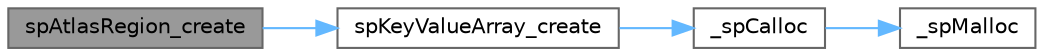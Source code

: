 digraph "spAtlasRegion_create"
{
 // LATEX_PDF_SIZE
  bgcolor="transparent";
  edge [fontname=Helvetica,fontsize=10,labelfontname=Helvetica,labelfontsize=10];
  node [fontname=Helvetica,fontsize=10,shape=box,height=0.2,width=0.4];
  rankdir="LR";
  Node1 [id="Node000001",label="spAtlasRegion_create",height=0.2,width=0.4,color="gray40", fillcolor="grey60", style="filled", fontcolor="black",tooltip=" "];
  Node1 -> Node2 [id="edge1_Node000001_Node000002",color="steelblue1",style="solid",tooltip=" "];
  Node2 [id="Node000002",label="spKeyValueArray_create",height=0.2,width=0.4,color="grey40", fillcolor="white", style="filled",URL="$_atlas_8c.html#a655190ebae8e659adb6cd2af5257ed1f",tooltip=" "];
  Node2 -> Node3 [id="edge2_Node000002_Node000003",color="steelblue1",style="solid",tooltip=" "];
  Node3 [id="Node000003",label="_spCalloc",height=0.2,width=0.4,color="grey40", fillcolor="white", style="filled",URL="$extension_8c.html#a995f970a5cb4041e11dfaf59308748f5",tooltip=" "];
  Node3 -> Node4 [id="edge3_Node000003_Node000004",color="steelblue1",style="solid",tooltip=" "];
  Node4 [id="Node000004",label="_spMalloc",height=0.2,width=0.4,color="grey40", fillcolor="white", style="filled",URL="$extension_8c.html#ae3a3b71fe5945c7a322da20efa6a3a42",tooltip=" "];
}
